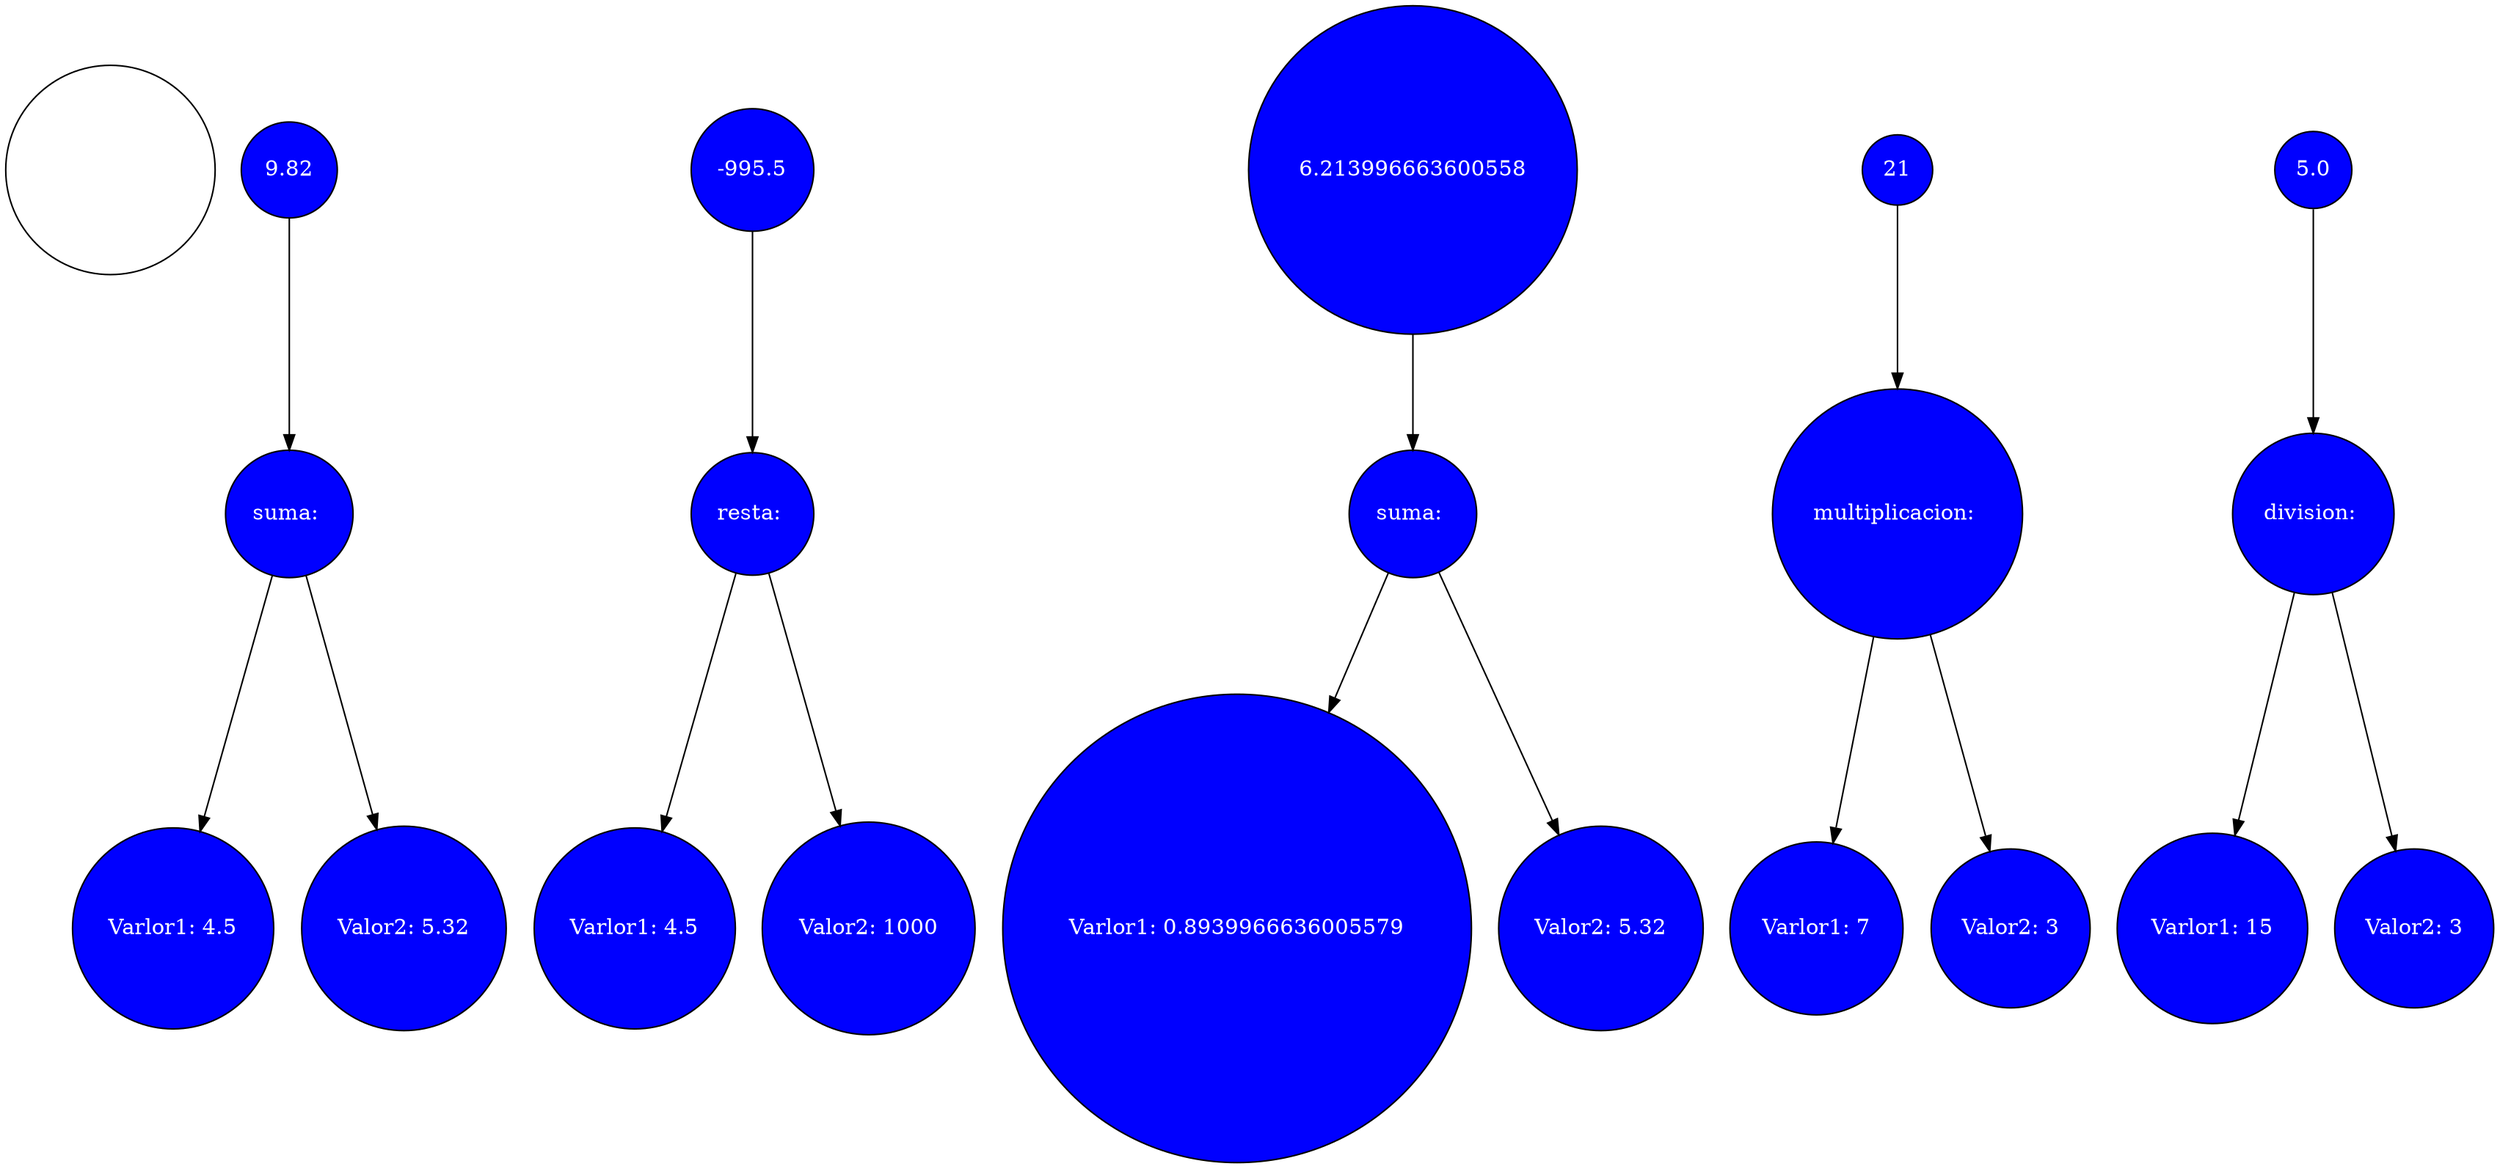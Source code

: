 digraph G {

	node [shape=circle]
	nodo0 [label = "Operaciones"]
	nodo0[fontcolor = white]
	nodoRespuesta1[style =filled,fillcolor = blue, fontcolor = white]
	nodoIzqu1[style =filled,fillcolor = blue, fontcolor = white]
	nodoDere1[style =filled,fillcolor = blue, fontcolor = white]
	nodoT1[style =filled,fillcolor = blue, fontcolor = white]
	nodoRespuesta1[label = "suma: "]
	nodoIzqu1[label = "Varlor1: 4.5"]
	nodoDere1[label = "Valor2: 5.32"]
	nodoRespuesta1 -> nodoIzqu1
	nodoRespuesta1 -> nodoDere1
	nodoT1[label = "9.82"]
	nodoT1 -> nodoRespuesta1
	nodoRespuesta2[style =filled,fillcolor = blue, fontcolor = white]
	nodoIzqu2[style =filled,fillcolor = blue, fontcolor = white]
	nodoDere2[style =filled,fillcolor = blue, fontcolor = white]
	nodoT2[style =filled,fillcolor = blue, fontcolor = white]
	nodoRespuesta2[label = "resta: "]
	nodoIzqu2[label = "Varlor1: 4.5"]
	nodoDere2[label = "Valor2: 1000"]
	nodoRespuesta2 -> nodoIzqu2
	nodoRespuesta2 -> nodoDere2
	nodoT2[label = "-995.5"]
	nodoT2 -> nodoRespuesta2
	nodoRespuesta3[style =filled,fillcolor = blue, fontcolor = white]
	nodoIzqu3[style =filled,fillcolor = blue, fontcolor = white]
	nodoDere3[style =filled,fillcolor = blue, fontcolor = white]
	nodoT3[style =filled,fillcolor = blue, fontcolor = white]
	nodoRespuesta3[label = "suma: "]
	nodoIzqu3[label = "Varlor1: 0.8939966636005579"]
	nodoDere3[label = "Valor2: 5.32"]
	nodoRespuesta3 -> nodoIzqu3
	nodoRespuesta3 -> nodoDere3
	nodoT3[label = "6.213996663600558"]
	nodoT3 -> nodoRespuesta3
	nodoRespuesta4[style =filled,fillcolor = blue, fontcolor = white]
	nodoIzqu4[style =filled,fillcolor = blue, fontcolor = white]
	nodoDere4[style =filled,fillcolor = blue, fontcolor = white]
	nodoT4[style =filled,fillcolor = blue, fontcolor = white]
	nodoRespuesta4[label = "multiplicacion: "]
	nodoIzqu4[label = "Varlor1: 7"]
	nodoDere4[label = "Valor2: 3"]
	nodoRespuesta4 -> nodoIzqu4
	nodoRespuesta4 -> nodoDere4
	nodoT4[label = "21"]
	nodoT4 -> nodoRespuesta4
	nodoRespuesta5[style =filled,fillcolor = blue, fontcolor = white]
	nodoIzqu5[style =filled,fillcolor = blue, fontcolor = white]
	nodoDere5[style =filled,fillcolor = blue, fontcolor = white]
	nodoT5[style =filled,fillcolor = blue, fontcolor = white]
	nodoRespuesta5[label = "division: "]
	nodoIzqu5[label = "Varlor1: 15"]
	nodoDere5[label = "Valor2: 3"]
	nodoRespuesta5 -> nodoIzqu5
	nodoRespuesta5 -> nodoDere5
	nodoT5[label = "5.0"]
	nodoT5 -> nodoRespuesta5

}